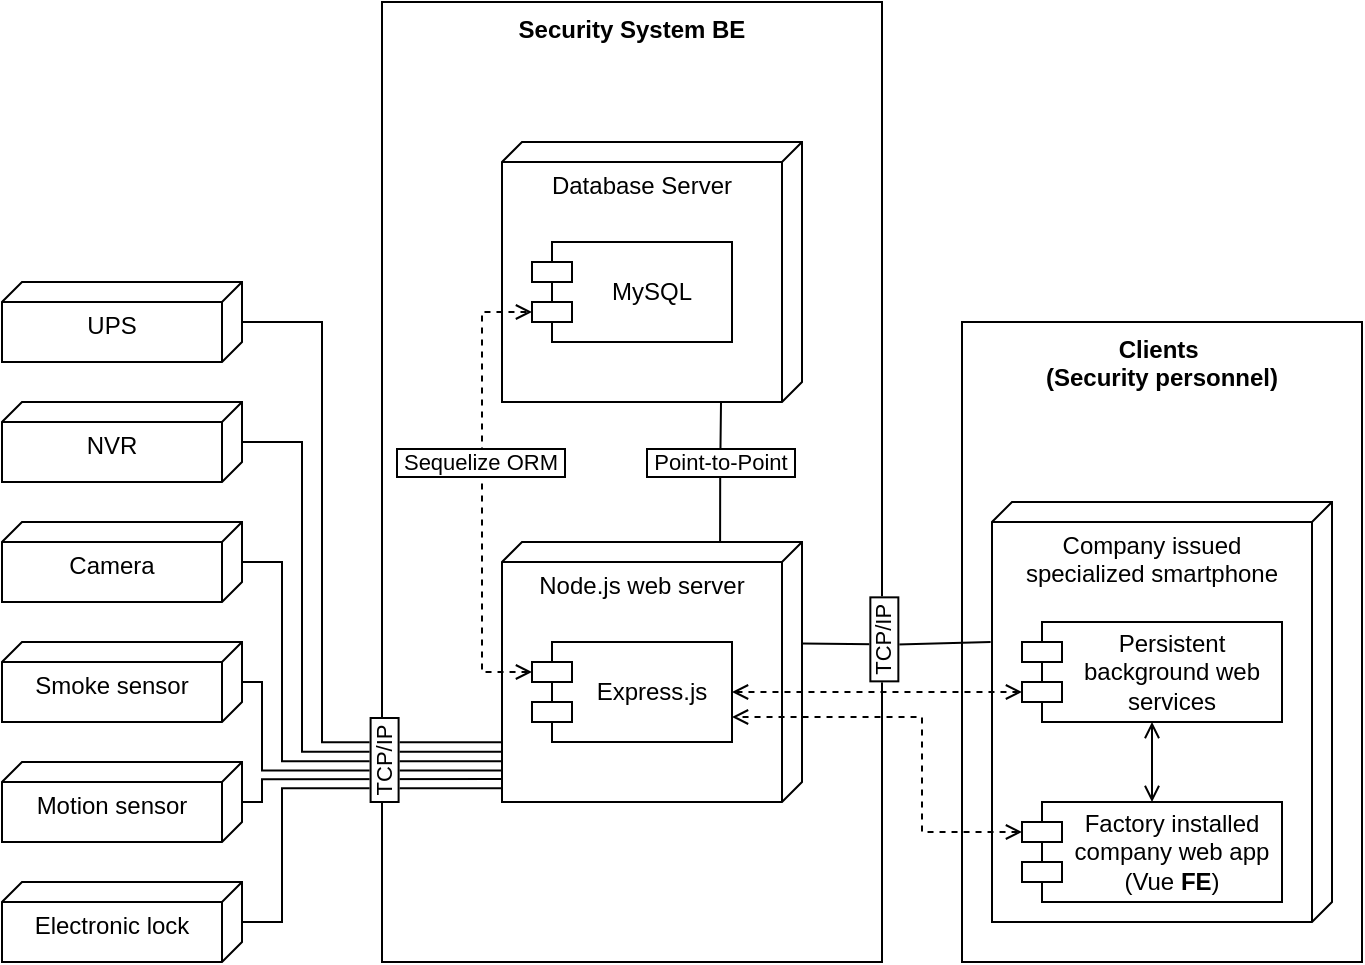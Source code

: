 <mxfile version="24.2.1" type="device">
  <diagram name="Page-1" id="cehMRIM41BI3gV5GMjhs">
    <mxGraphModel dx="1754" dy="634" grid="1" gridSize="10" guides="1" tooltips="1" connect="1" arrows="1" fold="1" page="1" pageScale="1" pageWidth="850" pageHeight="1100" math="0" shadow="0">
      <root>
        <mxCell id="0" />
        <mxCell id="1" parent="0" />
        <mxCell id="s2LrYkPRTLf5qbK-lkEV-8" value="Security System BE" style="whiteSpace=wrap;html=1;fillColor=none;verticalAlign=top;fontStyle=1" vertex="1" parent="1">
          <mxGeometry x="190" width="250" height="480" as="geometry" />
        </mxCell>
        <mxCell id="s2LrYkPRTLf5qbK-lkEV-3" value="Clients&amp;nbsp;&lt;div&gt;(Security personnel)&lt;/div&gt;" style="whiteSpace=wrap;html=1;fillColor=none;verticalAlign=top;fontStyle=1" vertex="1" parent="1">
          <mxGeometry x="480" y="160" width="200" height="320" as="geometry" />
        </mxCell>
        <mxCell id="s2LrYkPRTLf5qbK-lkEV-1" value="Database Server" style="verticalAlign=top;align=center;spacingTop=8;spacingLeft=2;spacingRight=12;shape=cube;size=10;direction=south;fontStyle=0;html=1;whiteSpace=wrap;" vertex="1" parent="1">
          <mxGeometry x="250" y="70" width="150" height="130" as="geometry" />
        </mxCell>
        <mxCell id="s2LrYkPRTLf5qbK-lkEV-2" value="MySQL" style="shape=module;align=left;spacingLeft=20;align=center;verticalAlign=middle;whiteSpace=wrap;html=1;" vertex="1" parent="1">
          <mxGeometry x="265" y="120" width="100" height="50" as="geometry" />
        </mxCell>
        <mxCell id="s2LrYkPRTLf5qbK-lkEV-5" value="Company issued&lt;div&gt;specialized smartphone&lt;/div&gt;" style="verticalAlign=top;align=center;spacingTop=8;spacingLeft=2;spacingRight=12;shape=cube;size=10;direction=south;fontStyle=0;html=1;whiteSpace=wrap;" vertex="1" parent="1">
          <mxGeometry x="495" y="250" width="170" height="210" as="geometry" />
        </mxCell>
        <mxCell id="s2LrYkPRTLf5qbK-lkEV-12" style="edgeStyle=orthogonalEdgeStyle;rounded=0;orthogonalLoop=1;jettySize=auto;html=1;entryX=0.5;entryY=0;entryDx=0;entryDy=0;endArrow=open;endFill=0;startArrow=open;startFill=0;" edge="1" parent="1" source="s2LrYkPRTLf5qbK-lkEV-7" target="s2LrYkPRTLf5qbK-lkEV-11">
          <mxGeometry relative="1" as="geometry" />
        </mxCell>
        <mxCell id="s2LrYkPRTLf5qbK-lkEV-7" value="Persistent background web services" style="shape=module;align=left;spacingLeft=20;align=center;verticalAlign=middle;whiteSpace=wrap;html=1;" vertex="1" parent="1">
          <mxGeometry x="510" y="310" width="130" height="50" as="geometry" />
        </mxCell>
        <mxCell id="s2LrYkPRTLf5qbK-lkEV-11" value="Factory installed company web app (Vue&amp;nbsp;&lt;b&gt;FE&lt;/b&gt;)" style="shape=module;align=left;spacingLeft=20;align=center;verticalAlign=middle;whiteSpace=wrap;html=1;" vertex="1" parent="1">
          <mxGeometry x="510" y="400" width="130" height="50" as="geometry" />
        </mxCell>
        <mxCell id="s2LrYkPRTLf5qbK-lkEV-15" value="Node.js web server" style="verticalAlign=top;align=center;spacingTop=8;spacingLeft=2;spacingRight=12;shape=cube;size=10;direction=south;fontStyle=0;html=1;whiteSpace=wrap;" vertex="1" parent="1">
          <mxGeometry x="250" y="270" width="150" height="130" as="geometry" />
        </mxCell>
        <mxCell id="s2LrYkPRTLf5qbK-lkEV-16" value="Express.js" style="shape=module;align=left;spacingLeft=20;align=center;verticalAlign=middle;whiteSpace=wrap;html=1;" vertex="1" parent="1">
          <mxGeometry x="265" y="320" width="100" height="50" as="geometry" />
        </mxCell>
        <mxCell id="s2LrYkPRTLf5qbK-lkEV-17" style="edgeStyle=orthogonalEdgeStyle;rounded=0;orthogonalLoop=1;jettySize=auto;html=1;exitX=1;exitY=0.5;exitDx=0;exitDy=0;entryX=0;entryY=0;entryDx=0;entryDy=35;entryPerimeter=0;endArrow=open;endFill=0;startArrow=open;startFill=0;dashed=1;" edge="1" parent="1" source="s2LrYkPRTLf5qbK-lkEV-16" target="s2LrYkPRTLf5qbK-lkEV-7">
          <mxGeometry relative="1" as="geometry" />
        </mxCell>
        <mxCell id="s2LrYkPRTLf5qbK-lkEV-19" style="edgeStyle=orthogonalEdgeStyle;rounded=0;orthogonalLoop=1;jettySize=auto;html=1;exitX=0;exitY=0;exitDx=55;exitDy=0;exitPerimeter=0;entryX=0.401;entryY=1.004;entryDx=0;entryDy=0;entryPerimeter=0;endArrow=none;endFill=0;" edge="1" parent="1">
          <mxGeometry relative="1" as="geometry">
            <mxPoint x="400" y="320.79" as="sourcePoint" />
            <mxPoint x="494.32" y="320.0" as="targetPoint" />
          </mxGeometry>
        </mxCell>
        <mxCell id="s2LrYkPRTLf5qbK-lkEV-20" value="&amp;nbsp;TCP/IP&amp;nbsp;" style="edgeLabel;html=1;align=center;verticalAlign=middle;resizable=0;points=[];labelBorderColor=default;rotation=-90;" vertex="1" connectable="0" parent="s2LrYkPRTLf5qbK-lkEV-19">
          <mxGeometry x="0.015" y="2" relative="1" as="geometry">
            <mxPoint x="-7" y="1" as="offset" />
          </mxGeometry>
        </mxCell>
        <mxCell id="s2LrYkPRTLf5qbK-lkEV-24" style="edgeStyle=orthogonalEdgeStyle;rounded=0;orthogonalLoop=1;jettySize=auto;html=1;exitX=0.004;exitY=0.273;exitDx=0;exitDy=0;exitPerimeter=0;entryX=1.003;entryY=0.27;entryDx=0;entryDy=0;entryPerimeter=0;endArrow=none;endFill=0;" edge="1" parent="1" source="s2LrYkPRTLf5qbK-lkEV-15" target="s2LrYkPRTLf5qbK-lkEV-1">
          <mxGeometry relative="1" as="geometry" />
        </mxCell>
        <mxCell id="s2LrYkPRTLf5qbK-lkEV-25" value="&amp;nbsp;Point-to-Point&amp;nbsp;" style="edgeLabel;html=1;align=center;verticalAlign=middle;resizable=0;points=[];labelBorderColor=default;" vertex="1" connectable="0" parent="s2LrYkPRTLf5qbK-lkEV-24">
          <mxGeometry x="0.157" y="1" relative="1" as="geometry">
            <mxPoint as="offset" />
          </mxGeometry>
        </mxCell>
        <mxCell id="s2LrYkPRTLf5qbK-lkEV-27" style="edgeStyle=orthogonalEdgeStyle;rounded=0;orthogonalLoop=1;jettySize=auto;html=1;exitX=0;exitY=0;exitDx=0;exitDy=15;exitPerimeter=0;entryX=0;entryY=0;entryDx=0;entryDy=35;entryPerimeter=0;endArrow=open;endFill=0;startArrow=open;startFill=0;dashed=1;" edge="1" parent="1" source="s2LrYkPRTLf5qbK-lkEV-16" target="s2LrYkPRTLf5qbK-lkEV-2">
          <mxGeometry relative="1" as="geometry">
            <Array as="points">
              <mxPoint x="240" y="335" />
              <mxPoint x="240" y="155" />
            </Array>
          </mxGeometry>
        </mxCell>
        <mxCell id="s2LrYkPRTLf5qbK-lkEV-28" value="&amp;nbsp;Sequelize ORM&amp;nbsp;" style="edgeLabel;html=1;align=center;verticalAlign=middle;resizable=0;points=[];labelBorderColor=default;" vertex="1" connectable="0" parent="s2LrYkPRTLf5qbK-lkEV-27">
          <mxGeometry x="0.101" y="1" relative="1" as="geometry">
            <mxPoint y="-4" as="offset" />
          </mxGeometry>
        </mxCell>
        <mxCell id="s2LrYkPRTLf5qbK-lkEV-30" value="UPS" style="verticalAlign=top;align=center;spacingTop=8;spacingLeft=2;spacingRight=12;shape=cube;size=10;direction=south;fontStyle=0;html=1;whiteSpace=wrap;" vertex="1" parent="1">
          <mxGeometry y="140" width="120" height="40" as="geometry" />
        </mxCell>
        <mxCell id="s2LrYkPRTLf5qbK-lkEV-31" value="NVR" style="verticalAlign=top;align=center;spacingTop=8;spacingLeft=2;spacingRight=12;shape=cube;size=10;direction=south;fontStyle=0;html=1;whiteSpace=wrap;" vertex="1" parent="1">
          <mxGeometry y="200" width="120" height="40" as="geometry" />
        </mxCell>
        <mxCell id="s2LrYkPRTLf5qbK-lkEV-32" value="Camera" style="verticalAlign=top;align=center;spacingTop=8;spacingLeft=2;spacingRight=12;shape=cube;size=10;direction=south;fontStyle=0;html=1;whiteSpace=wrap;" vertex="1" parent="1">
          <mxGeometry y="260" width="120" height="40" as="geometry" />
        </mxCell>
        <mxCell id="s2LrYkPRTLf5qbK-lkEV-33" value="Smoke sensor" style="verticalAlign=top;align=center;spacingTop=8;spacingLeft=2;spacingRight=12;shape=cube;size=10;direction=south;fontStyle=0;html=1;whiteSpace=wrap;" vertex="1" parent="1">
          <mxGeometry y="320" width="120" height="40" as="geometry" />
        </mxCell>
        <mxCell id="s2LrYkPRTLf5qbK-lkEV-34" value="Motion sensor" style="verticalAlign=top;align=center;spacingTop=8;spacingLeft=2;spacingRight=12;shape=cube;size=10;direction=south;fontStyle=0;html=1;whiteSpace=wrap;" vertex="1" parent="1">
          <mxGeometry y="380" width="120" height="40" as="geometry" />
        </mxCell>
        <mxCell id="s2LrYkPRTLf5qbK-lkEV-35" value="Electronic lock" style="verticalAlign=top;align=center;spacingTop=8;spacingLeft=2;spacingRight=12;shape=cube;size=10;direction=south;fontStyle=0;html=1;whiteSpace=wrap;" vertex="1" parent="1">
          <mxGeometry y="440" width="120" height="40" as="geometry" />
        </mxCell>
        <mxCell id="s2LrYkPRTLf5qbK-lkEV-36" style="edgeStyle=orthogonalEdgeStyle;rounded=0;orthogonalLoop=1;jettySize=auto;html=1;entryX=0.947;entryY=0.999;entryDx=0;entryDy=0;entryPerimeter=0;endArrow=none;endFill=0;" edge="1" parent="1" source="s2LrYkPRTLf5qbK-lkEV-35" target="s2LrYkPRTLf5qbK-lkEV-15">
          <mxGeometry relative="1" as="geometry">
            <Array as="points">
              <mxPoint x="140" y="460" />
              <mxPoint x="140" y="393" />
            </Array>
          </mxGeometry>
        </mxCell>
        <mxCell id="s2LrYkPRTLf5qbK-lkEV-39" style="edgeStyle=orthogonalEdgeStyle;rounded=0;orthogonalLoop=1;jettySize=auto;html=1;entryX=0.912;entryY=0.998;entryDx=0;entryDy=0;entryPerimeter=0;endArrow=none;endFill=0;" edge="1" parent="1" source="s2LrYkPRTLf5qbK-lkEV-34" target="s2LrYkPRTLf5qbK-lkEV-15">
          <mxGeometry relative="1" as="geometry">
            <Array as="points">
              <mxPoint x="130" y="400" />
              <mxPoint x="130" y="389" />
            </Array>
          </mxGeometry>
        </mxCell>
        <mxCell id="s2LrYkPRTLf5qbK-lkEV-40" style="edgeStyle=orthogonalEdgeStyle;rounded=0;orthogonalLoop=1;jettySize=auto;html=1;entryX=0.879;entryY=1.001;entryDx=0;entryDy=0;entryPerimeter=0;endArrow=none;endFill=0;" edge="1" parent="1" source="s2LrYkPRTLf5qbK-lkEV-33" target="s2LrYkPRTLf5qbK-lkEV-15">
          <mxGeometry relative="1" as="geometry">
            <Array as="points">
              <mxPoint x="130" y="340" />
              <mxPoint x="130" y="384" />
            </Array>
          </mxGeometry>
        </mxCell>
        <mxCell id="s2LrYkPRTLf5qbK-lkEV-41" style="edgeStyle=orthogonalEdgeStyle;rounded=0;orthogonalLoop=1;jettySize=auto;html=1;entryX=0.843;entryY=1.001;entryDx=0;entryDy=0;entryPerimeter=0;endArrow=none;endFill=0;" edge="1" parent="1" source="s2LrYkPRTLf5qbK-lkEV-32" target="s2LrYkPRTLf5qbK-lkEV-15">
          <mxGeometry relative="1" as="geometry">
            <Array as="points">
              <mxPoint x="140" y="280" />
              <mxPoint x="140" y="380" />
            </Array>
          </mxGeometry>
        </mxCell>
        <mxCell id="s2LrYkPRTLf5qbK-lkEV-44" style="edgeStyle=orthogonalEdgeStyle;rounded=0;orthogonalLoop=1;jettySize=auto;html=1;entryX=0.807;entryY=0.999;entryDx=0;entryDy=0;entryPerimeter=0;endArrow=none;endFill=0;" edge="1" parent="1" source="s2LrYkPRTLf5qbK-lkEV-31" target="s2LrYkPRTLf5qbK-lkEV-15">
          <mxGeometry relative="1" as="geometry">
            <Array as="points">
              <mxPoint x="150" y="220" />
              <mxPoint x="150" y="375" />
            </Array>
          </mxGeometry>
        </mxCell>
        <mxCell id="s2LrYkPRTLf5qbK-lkEV-45" style="edgeStyle=orthogonalEdgeStyle;rounded=0;orthogonalLoop=1;jettySize=auto;html=1;entryX=0.77;entryY=0.999;entryDx=0;entryDy=0;entryPerimeter=0;endArrow=none;endFill=0;" edge="1" parent="1" source="s2LrYkPRTLf5qbK-lkEV-30" target="s2LrYkPRTLf5qbK-lkEV-15">
          <mxGeometry relative="1" as="geometry">
            <Array as="points">
              <mxPoint x="160" y="160" />
              <mxPoint x="160" y="370" />
            </Array>
          </mxGeometry>
        </mxCell>
        <mxCell id="s2LrYkPRTLf5qbK-lkEV-46" value="&amp;nbsp;TCP/IP&amp;nbsp;" style="edgeLabel;html=1;align=center;verticalAlign=middle;resizable=0;points=[];labelBorderColor=default;rotation=-90;" vertex="1" connectable="0" parent="s2LrYkPRTLf5qbK-lkEV-45">
          <mxGeometry x="0.625" relative="1" as="geometry">
            <mxPoint x="4" y="10" as="offset" />
          </mxGeometry>
        </mxCell>
        <mxCell id="s2LrYkPRTLf5qbK-lkEV-47" style="edgeStyle=orthogonalEdgeStyle;rounded=0;orthogonalLoop=1;jettySize=auto;html=1;exitX=0;exitY=0;exitDx=0;exitDy=15;exitPerimeter=0;entryX=1;entryY=0.75;entryDx=0;entryDy=0;endArrow=open;endFill=0;startArrow=open;startFill=0;dashed=1;" edge="1" parent="1" source="s2LrYkPRTLf5qbK-lkEV-11" target="s2LrYkPRTLf5qbK-lkEV-16">
          <mxGeometry relative="1" as="geometry">
            <Array as="points">
              <mxPoint x="460" y="415" />
              <mxPoint x="460" y="358" />
            </Array>
          </mxGeometry>
        </mxCell>
      </root>
    </mxGraphModel>
  </diagram>
</mxfile>
